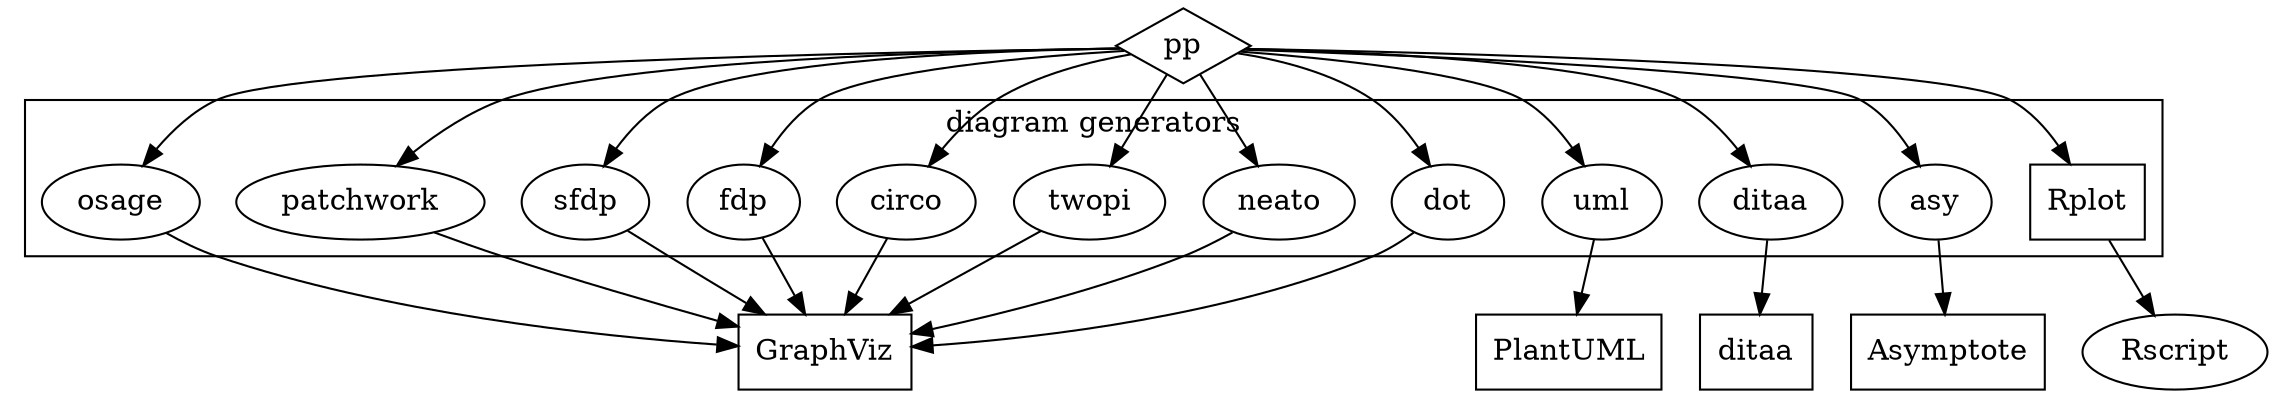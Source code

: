 
digraph {

    subgraph cluster_cmd {
        label = "diagram generators"
        dot neato twopi circo fdp sfdp patchwork osage uml ditaa asy Rplot
    }

    PP [label="pp" shape=diamond]
    dot neato twopi circo fdp sfdp patchwork osage uml ditaa asy Rplot
    GraphViz [shape=box]
    PlantUML [shape=box]
    DITAA [shape=box label=ditaa]
    Asymptote [shape=box]
    Rplot [shape=box]

    PP -> {dot neato twopi circo fdp sfdp patchwork osage uml ditaa asy Rplot}
    dot -> GraphViz
    neato -> GraphViz
    twopi -> GraphViz
    circo -> GraphViz
    fdp -> GraphViz
    sfdp -> GraphViz
    patchwork -> GraphViz
    osage -> GraphViz
    uml -> PlantUML
    ditaa -> DITAA
    asy -> Asymptote
    Rplot -> Rscript
}


